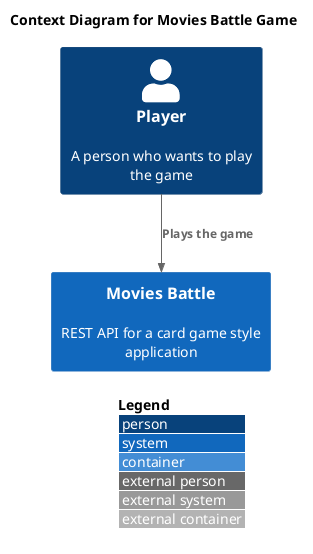 @startuml 01-ContextDiagram
!include <C4/C4_Container>

/' Level 1: System Context diagram
   A System Context diagram is a good starting point for diagramming and documenting a software system,
   allowing you to step back and see the big picture.
'/

title "Context Diagram for Movies Battle Game"

Person(person, "Player", "A person who wants to play the game")
System(moviesbattle, "Movies Battle", "REST API for a card game style application")

Rel(person, moviesbattle, "Plays the game")

LAYOUT_WITH_LEGEND()

@enduml
